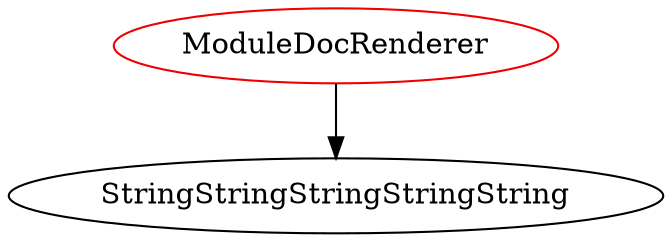 digraph moduledocrenderer{
ModuleDocRenderer -> StringStringStringStringString;
ModuleDocRenderer	[shape=oval, color=red2, label="ModuleDocRenderer"];
}
